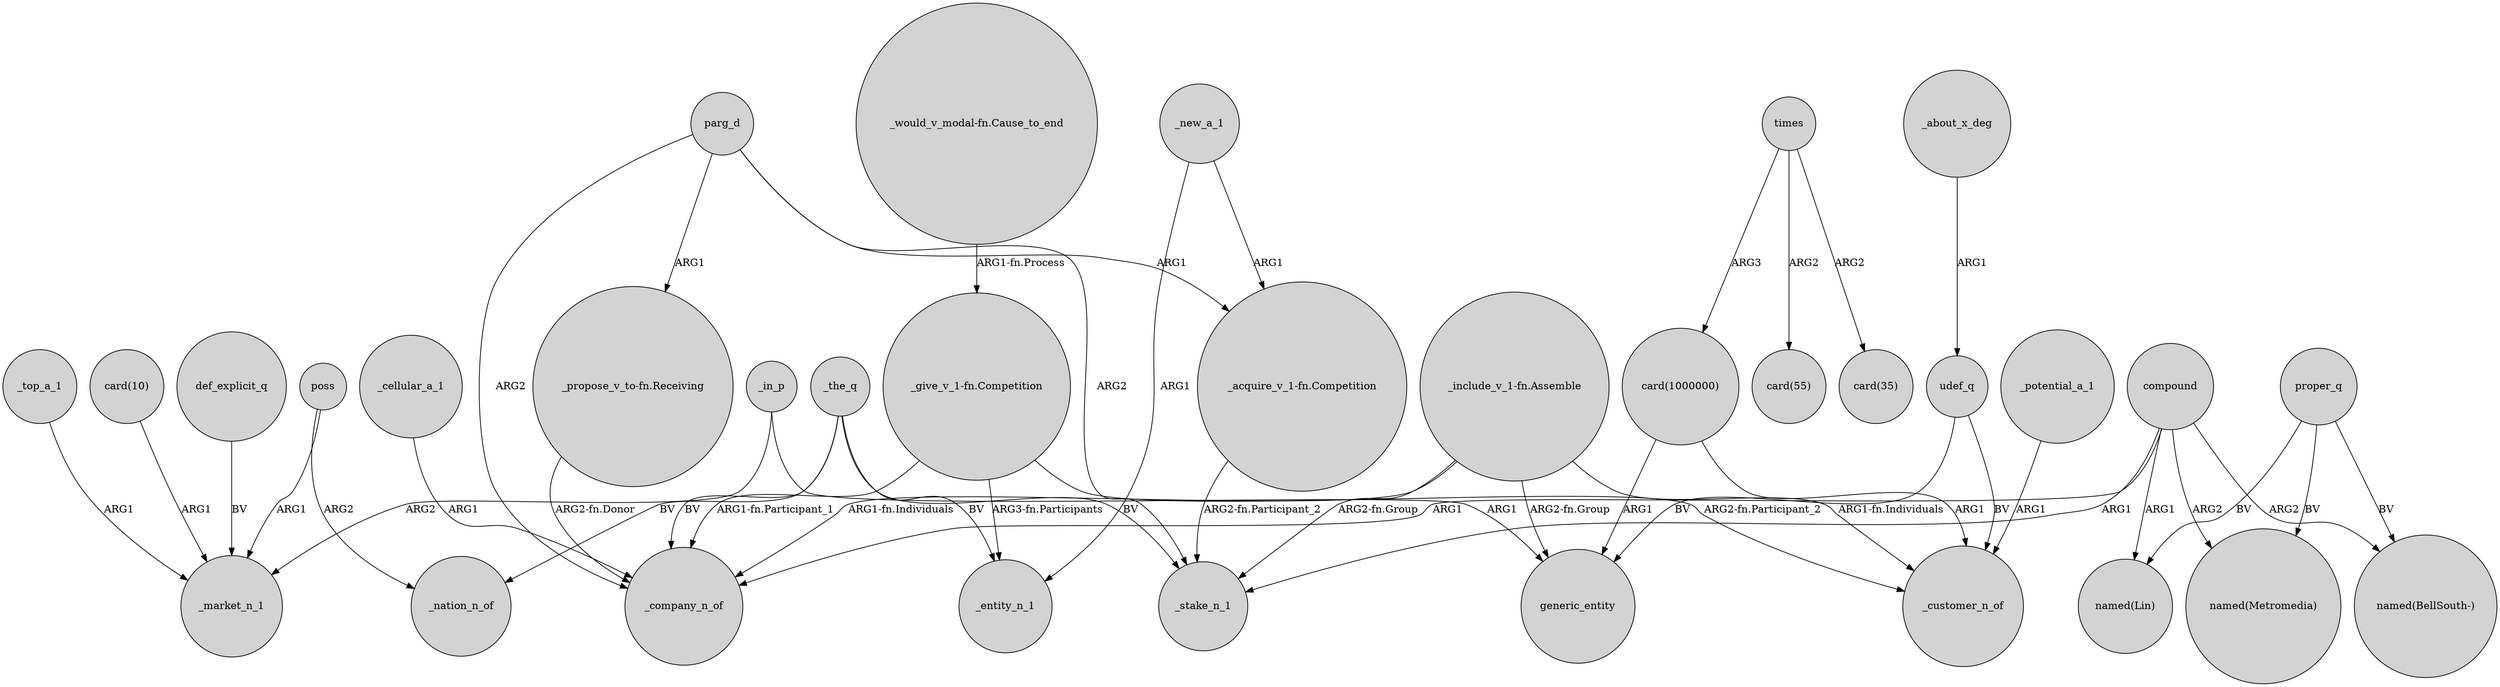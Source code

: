 digraph {
	node [shape=circle style=filled]
	"_give_v_1-fn.Competition" -> _company_n_of [label="ARG1-fn.Participant_1"]
	"card(10)" -> _market_n_1 [label=ARG1]
	"card(1000000)" -> _customer_n_of [label=ARG1]
	_cellular_a_1 -> _company_n_of [label=ARG1]
	parg_d -> "_propose_v_to-fn.Receiving" [label=ARG1]
	times -> "card(55)" [label=ARG2]
	_top_a_1 -> _market_n_1 [label=ARG1]
	"_would_v_modal-fn.Cause_to_end" -> "_give_v_1-fn.Competition" [label="ARG1-fn.Process"]
	_the_q -> _nation_n_of [label=BV]
	proper_q -> "named(Lin)" [label=BV]
	_the_q -> _stake_n_1 [label=BV]
	times -> "card(1000000)" [label=ARG3]
	"_include_v_1-fn.Assemble" -> _stake_n_1 [label="ARG2-fn.Group"]
	compound -> _company_n_of [label=ARG1]
	parg_d -> _company_n_of [label=ARG2]
	proper_q -> "named(Metromedia)" [label=BV]
	udef_q -> generic_entity [label=BV]
	_in_p -> generic_entity [label=ARG1]
	_about_x_deg -> udef_q [label=ARG1]
	proper_q -> "named(BellSouth-)" [label=BV]
	poss -> _market_n_1 [label=ARG1]
	"_give_v_1-fn.Competition" -> _customer_n_of [label="ARG2-fn.Participant_2"]
	"card(1000000)" -> generic_entity [label=ARG1]
	_in_p -> _market_n_1 [label=ARG2]
	compound -> "named(Lin)" [label=ARG1]
	"_propose_v_to-fn.Receiving" -> _company_n_of [label="ARG2-fn.Donor"]
	def_explicit_q -> _market_n_1 [label=BV]
	"_include_v_1-fn.Assemble" -> generic_entity [label="ARG2-fn.Group"]
	compound -> _stake_n_1 [label=ARG1]
	poss -> _nation_n_of [label=ARG2]
	"_include_v_1-fn.Assemble" -> _company_n_of [label="ARG1-fn.Individuals"]
	_new_a_1 -> _entity_n_1 [label=ARG1]
	udef_q -> _customer_n_of [label=BV]
	compound -> "named(Metromedia)" [label=ARG2]
	parg_d -> "_acquire_v_1-fn.Competition" [label=ARG1]
	compound -> "named(BellSouth-)" [label=ARG2]
	parg_d -> _stake_n_1 [label=ARG2]
	"_give_v_1-fn.Competition" -> _entity_n_1 [label="ARG3-fn.Participants"]
	_the_q -> _entity_n_1 [label=BV]
	_potential_a_1 -> _customer_n_of [label=ARG1]
	"_include_v_1-fn.Assemble" -> _customer_n_of [label="ARG1-fn.Individuals"]
	_the_q -> _company_n_of [label=BV]
	"_acquire_v_1-fn.Competition" -> _stake_n_1 [label="ARG2-fn.Participant_2"]
	times -> "card(35)" [label=ARG2]
	_new_a_1 -> "_acquire_v_1-fn.Competition" [label=ARG1]
}
